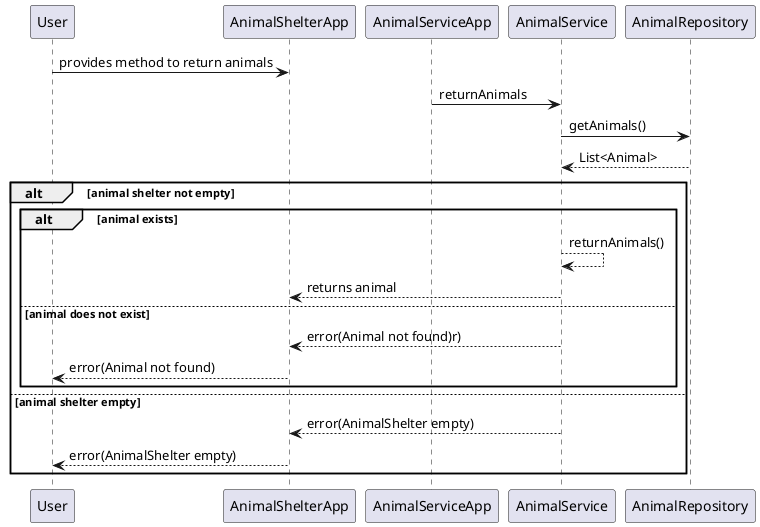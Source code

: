 @startuml


User -> AnimalShelterApp: provides method to return animals
AnimalServiceApp-> AnimalService : returnAnimals
AnimalService -> AnimalRepository : getAnimals()
AnimalRepository --> AnimalService : List<Animal>


alt animal shelter not empty
        alt animal exists
            AnimalService --> AnimalService: returnAnimals()
            AnimalService --> AnimalShelterApp : returns animal

        else animal does not exist
            AnimalService --> AnimalShelterApp: error(Animal not found)r)
            AnimalShelterApp --> User: error(Animal not found)
            end

else animal shelter empty
    AnimalService --> AnimalShelterApp : error(AnimalShelter empty)
    AnimalShelterApp --> User: error(AnimalShelter empty)
end


@enduml
